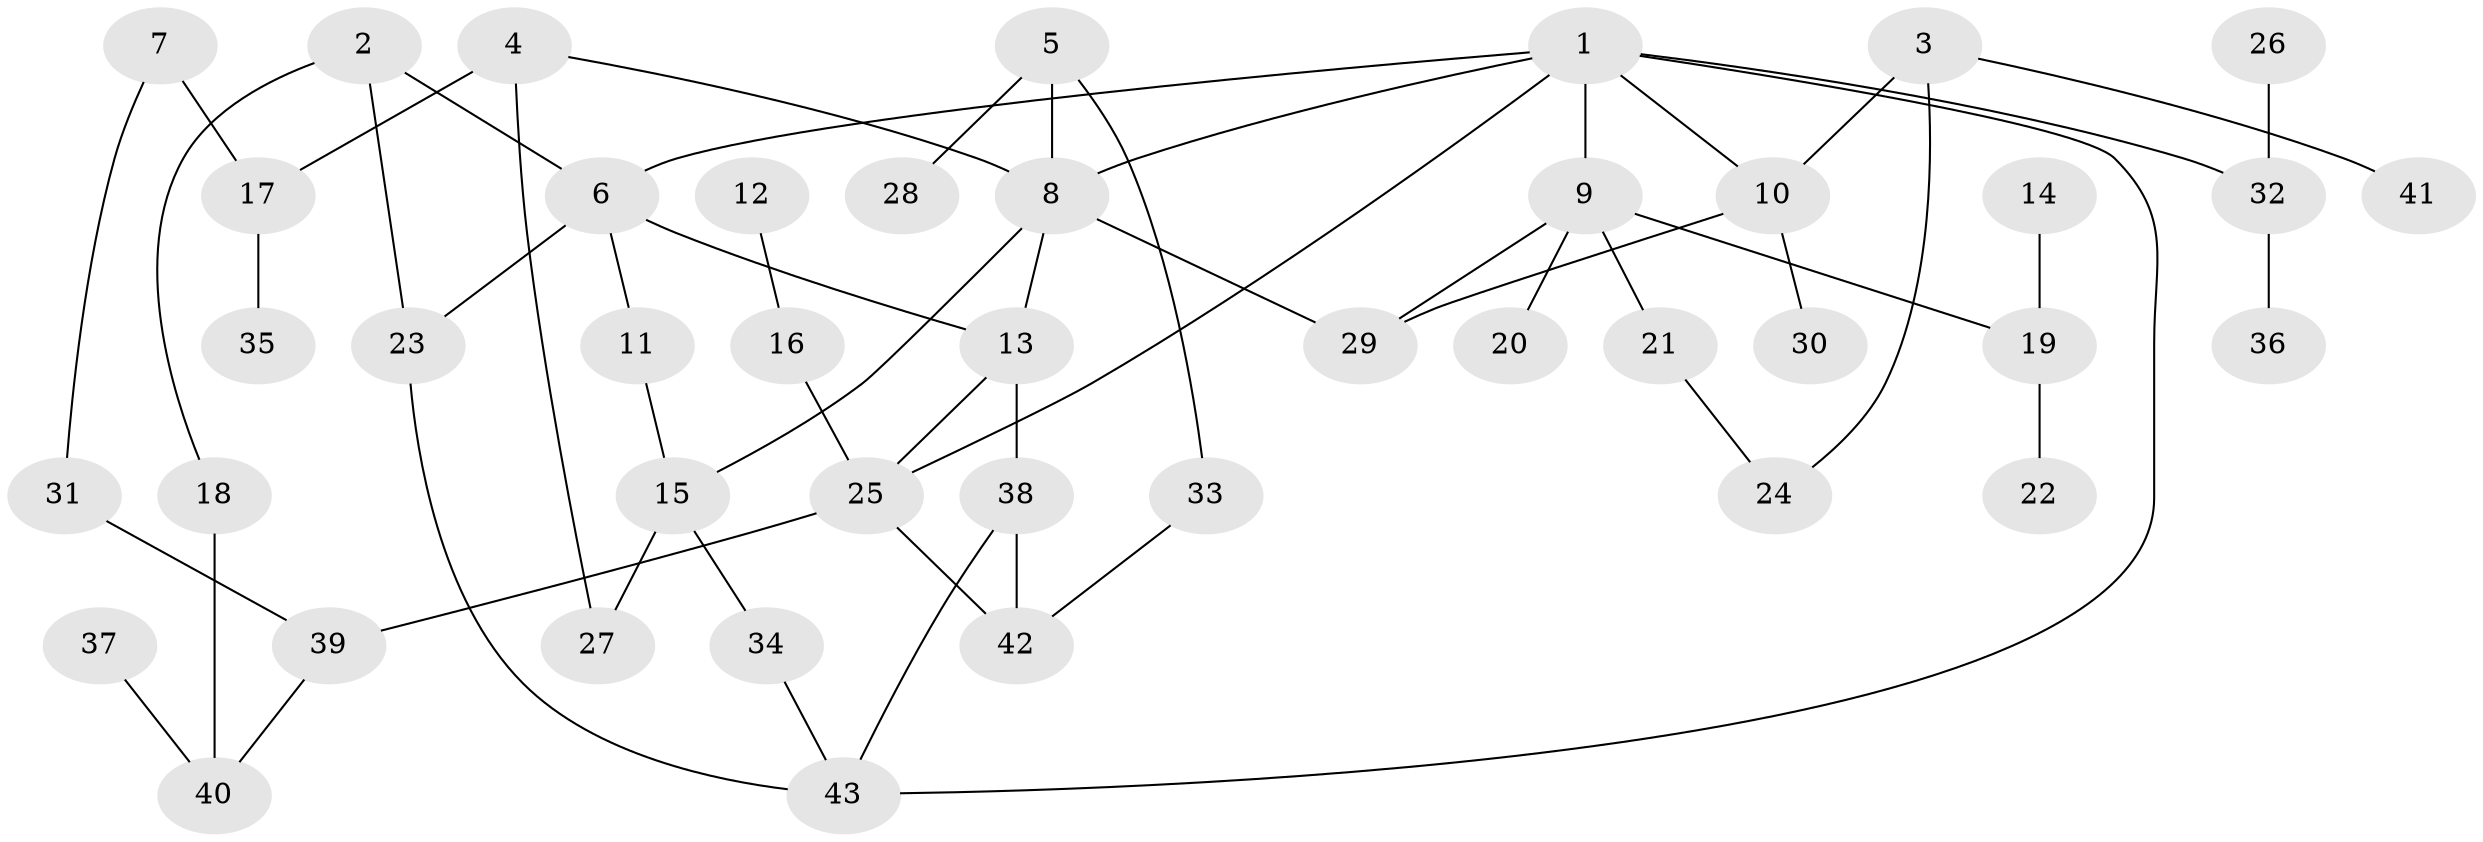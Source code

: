 // original degree distribution, {4: 0.1411764705882353, 3: 0.16470588235294117, 6: 0.023529411764705882, 5: 0.023529411764705882, 2: 0.36470588235294116, 1: 0.2823529411764706}
// Generated by graph-tools (version 1.1) at 2025/00/03/09/25 03:00:56]
// undirected, 43 vertices, 57 edges
graph export_dot {
graph [start="1"]
  node [color=gray90,style=filled];
  1;
  2;
  3;
  4;
  5;
  6;
  7;
  8;
  9;
  10;
  11;
  12;
  13;
  14;
  15;
  16;
  17;
  18;
  19;
  20;
  21;
  22;
  23;
  24;
  25;
  26;
  27;
  28;
  29;
  30;
  31;
  32;
  33;
  34;
  35;
  36;
  37;
  38;
  39;
  40;
  41;
  42;
  43;
  1 -- 6 [weight=1.0];
  1 -- 8 [weight=1.0];
  1 -- 9 [weight=1.0];
  1 -- 10 [weight=1.0];
  1 -- 25 [weight=1.0];
  1 -- 32 [weight=1.0];
  1 -- 43 [weight=1.0];
  2 -- 6 [weight=1.0];
  2 -- 18 [weight=1.0];
  2 -- 23 [weight=1.0];
  3 -- 10 [weight=1.0];
  3 -- 24 [weight=1.0];
  3 -- 41 [weight=1.0];
  4 -- 8 [weight=1.0];
  4 -- 17 [weight=1.0];
  4 -- 27 [weight=1.0];
  5 -- 8 [weight=1.0];
  5 -- 28 [weight=1.0];
  5 -- 33 [weight=1.0];
  6 -- 11 [weight=1.0];
  6 -- 13 [weight=1.0];
  6 -- 23 [weight=1.0];
  7 -- 17 [weight=1.0];
  7 -- 31 [weight=1.0];
  8 -- 13 [weight=1.0];
  8 -- 15 [weight=1.0];
  8 -- 29 [weight=1.0];
  9 -- 19 [weight=1.0];
  9 -- 20 [weight=1.0];
  9 -- 21 [weight=1.0];
  9 -- 29 [weight=1.0];
  10 -- 29 [weight=1.0];
  10 -- 30 [weight=1.0];
  11 -- 15 [weight=1.0];
  12 -- 16 [weight=1.0];
  13 -- 25 [weight=1.0];
  13 -- 38 [weight=1.0];
  14 -- 19 [weight=1.0];
  15 -- 27 [weight=1.0];
  15 -- 34 [weight=1.0];
  16 -- 25 [weight=1.0];
  17 -- 35 [weight=1.0];
  18 -- 40 [weight=1.0];
  19 -- 22 [weight=1.0];
  21 -- 24 [weight=1.0];
  23 -- 43 [weight=1.0];
  25 -- 39 [weight=1.0];
  25 -- 42 [weight=1.0];
  26 -- 32 [weight=1.0];
  31 -- 39 [weight=1.0];
  32 -- 36 [weight=1.0];
  33 -- 42 [weight=1.0];
  34 -- 43 [weight=1.0];
  37 -- 40 [weight=1.0];
  38 -- 42 [weight=1.0];
  38 -- 43 [weight=1.0];
  39 -- 40 [weight=1.0];
}
